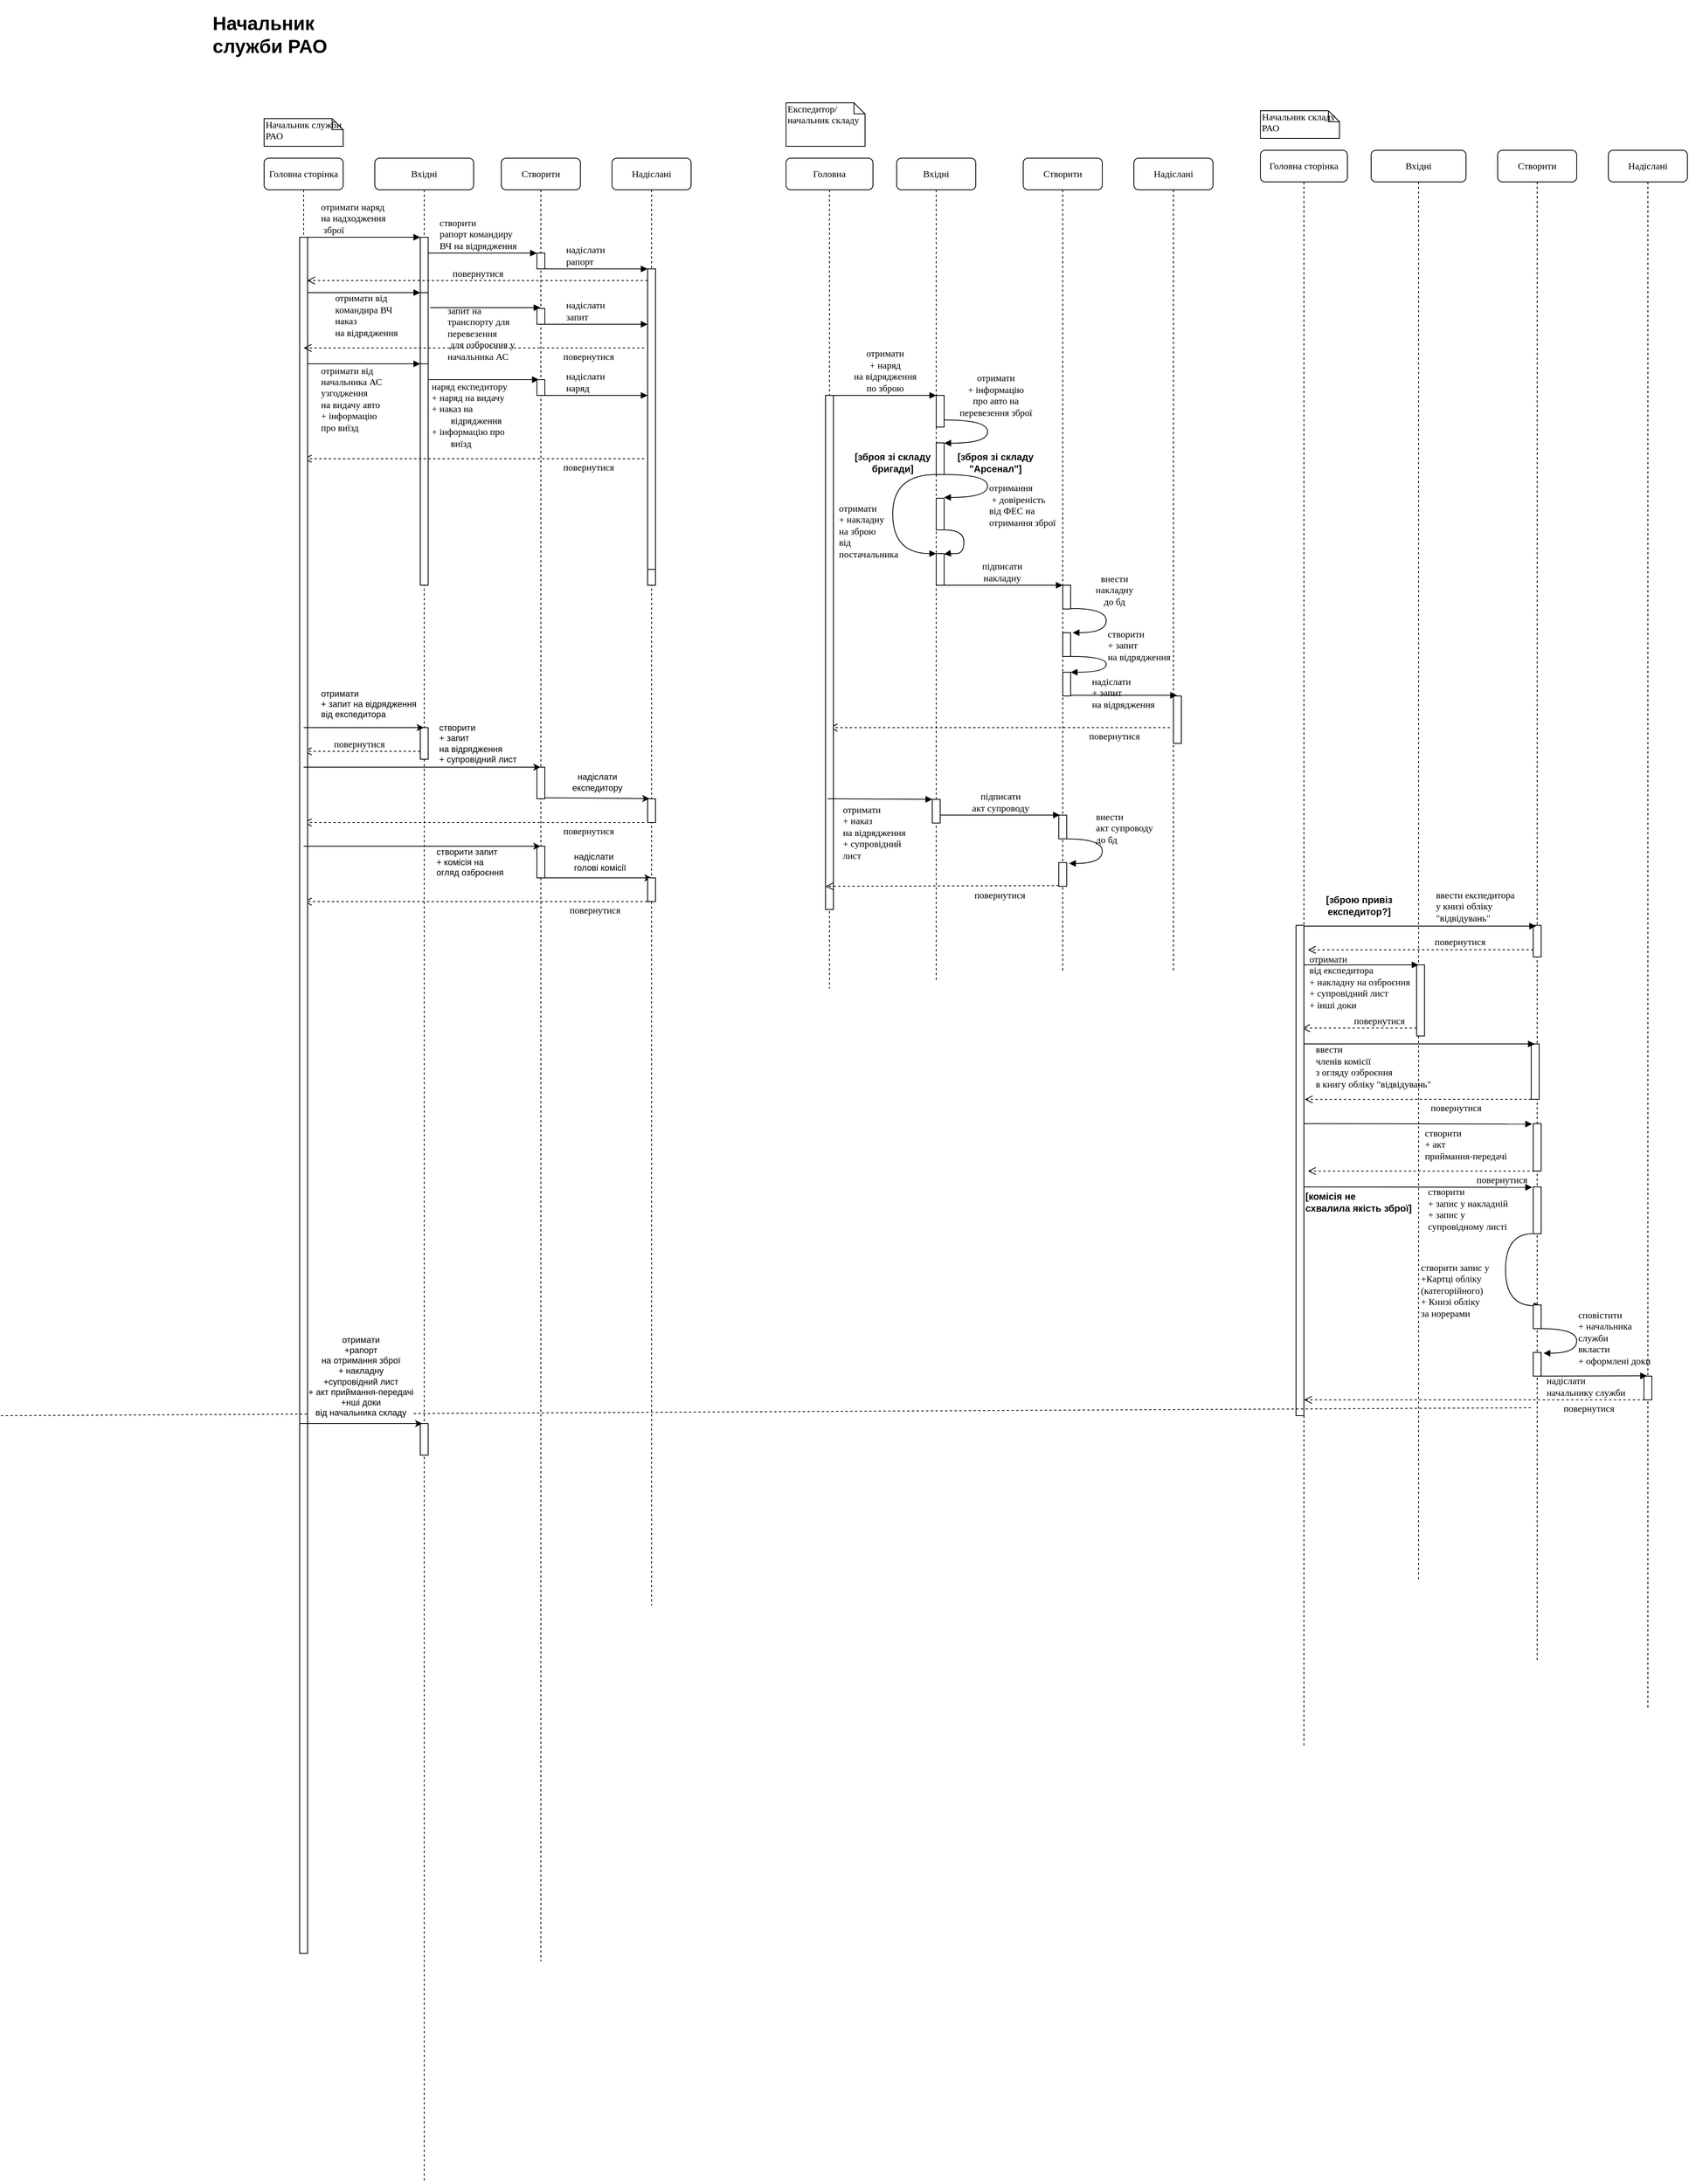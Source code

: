 <mxfile version="22.1.11" type="github">
  <diagram name="Page-1" id="13e1069c-82ec-6db2-03f1-153e76fe0fe0">
    <mxGraphModel dx="2850" dy="1792" grid="1" gridSize="10" guides="1" tooltips="1" connect="1" arrows="1" fold="1" page="1" pageScale="1" pageWidth="1100" pageHeight="850" background="none" math="0" shadow="0">
      <root>
        <mxCell id="0" />
        <mxCell id="1" parent="0" />
        <mxCell id="7baba1c4bc27f4b0-4" value="Надіслані" style="shape=umlLifeline;perimeter=lifelinePerimeter;whiteSpace=wrap;html=1;container=1;collapsible=0;recursiveResize=0;outlineConnect=0;rounded=1;shadow=0;comic=0;labelBackgroundColor=none;strokeWidth=1;fontFamily=Verdana;fontSize=12;align=center;" parent="1" vertex="1">
          <mxGeometry x="540" y="80" width="100" height="1830" as="geometry" />
        </mxCell>
        <mxCell id="gJN-mxGq6mvan0Lc4Zg4-46" value="" style="html=1;points=[];perimeter=orthogonalPerimeter;rounded=0;shadow=0;comic=0;labelBackgroundColor=none;strokeWidth=1;fontFamily=Verdana;fontSize=12;align=center;" parent="7baba1c4bc27f4b0-4" vertex="1">
          <mxGeometry x="45" y="210" width="10" height="330" as="geometry" />
        </mxCell>
        <mxCell id="gJN-mxGq6mvan0Lc4Zg4-53" value="" style="html=1;points=[];perimeter=orthogonalPerimeter;rounded=0;shadow=0;comic=0;labelBackgroundColor=none;strokeWidth=1;fontFamily=Verdana;fontSize=12;align=center;" parent="7baba1c4bc27f4b0-4" vertex="1">
          <mxGeometry x="45" y="300" width="10" height="240" as="geometry" />
        </mxCell>
        <mxCell id="TfGKlCGZZ1w4m9sOf4cQ-7" value="" style="html=1;points=[];perimeter=orthogonalPerimeter;rounded=0;shadow=0;comic=0;labelBackgroundColor=none;strokeWidth=1;fontFamily=Verdana;fontSize=12;align=center;" vertex="1" parent="7baba1c4bc27f4b0-4">
          <mxGeometry x="45" y="810" width="10" height="30" as="geometry" />
        </mxCell>
        <mxCell id="TfGKlCGZZ1w4m9sOf4cQ-14" value="надіслати &lt;br&gt;голові комісії" style="endArrow=classic;html=1;rounded=0;align=left;" edge="1" parent="7baba1c4bc27f4b0-4">
          <mxGeometry x="-0.483" y="20" width="50" height="50" relative="1" as="geometry">
            <mxPoint x="-84.833" y="910" as="sourcePoint" />
            <mxPoint x="50" y="910" as="targetPoint" />
            <mxPoint as="offset" />
          </mxGeometry>
        </mxCell>
        <mxCell id="TfGKlCGZZ1w4m9sOf4cQ-15" value="" style="html=1;points=[];perimeter=orthogonalPerimeter;rounded=0;shadow=0;comic=0;labelBackgroundColor=none;strokeWidth=1;fontFamily=Verdana;fontSize=12;align=center;" vertex="1" parent="7baba1c4bc27f4b0-4">
          <mxGeometry x="45" y="910" width="10" height="30" as="geometry" />
        </mxCell>
        <mxCell id="7baba1c4bc27f4b0-16" value="" style="html=1;points=[];perimeter=orthogonalPerimeter;rounded=0;shadow=0;comic=0;labelBackgroundColor=none;strokeWidth=1;fontFamily=Verdana;fontSize=12;align=center;" parent="1" vertex="1">
          <mxGeometry x="585" y="220" width="10" height="380" as="geometry" />
        </mxCell>
        <mxCell id="7baba1c4bc27f4b0-2" value="Вхідні" style="shape=umlLifeline;perimeter=lifelinePerimeter;whiteSpace=wrap;html=1;container=1;collapsible=0;recursiveResize=0;outlineConnect=0;rounded=1;shadow=0;comic=0;labelBackgroundColor=none;strokeWidth=1;fontFamily=Verdana;fontSize=12;align=center;" parent="1" vertex="1">
          <mxGeometry x="240" y="80" width="125" height="2560" as="geometry" />
        </mxCell>
        <mxCell id="7baba1c4bc27f4b0-10" value="" style="html=1;points=[];perimeter=orthogonalPerimeter;rounded=0;shadow=0;comic=0;labelBackgroundColor=none;strokeWidth=1;fontFamily=Verdana;fontSize=12;align=center;" parent="7baba1c4bc27f4b0-2" vertex="1">
          <mxGeometry x="57.5" y="100" width="10" height="440" as="geometry" />
        </mxCell>
        <mxCell id="gJN-mxGq6mvan0Lc4Zg4-41" value="" style="html=1;points=[];perimeter=orthogonalPerimeter;rounded=0;shadow=0;comic=0;labelBackgroundColor=none;strokeWidth=1;fontFamily=Verdana;fontSize=12;align=center;" parent="7baba1c4bc27f4b0-2" vertex="1">
          <mxGeometry x="57.5" y="170" width="10" height="360" as="geometry" />
        </mxCell>
        <mxCell id="gJN-mxGq6mvan0Lc4Zg4-49" value="" style="html=1;points=[];perimeter=orthogonalPerimeter;rounded=0;shadow=0;comic=0;labelBackgroundColor=none;strokeWidth=1;fontFamily=Verdana;fontSize=12;align=center;" parent="7baba1c4bc27f4b0-2" vertex="1">
          <mxGeometry x="57.5" y="260" width="10" height="280" as="geometry" />
        </mxCell>
        <mxCell id="gJN-mxGq6mvan0Lc4Zg4-52" value="наряд експедитору&amp;nbsp;&lt;br&gt;+ наряд на видачу&lt;br&gt;+ наказ на &lt;br&gt;&lt;span style=&quot;white-space: pre;&quot;&gt;&#x9;&lt;/span&gt;відрядження&lt;br&gt;&lt;div style=&quot;&quot;&gt;&lt;span style=&quot;background-color: initial;&quot;&gt;+ інформацію про&amp;nbsp;&lt;/span&gt;&lt;/div&gt;&lt;div style=&quot;&quot;&gt;&lt;span style=&quot;background-color: initial;&quot;&gt;&lt;span style=&quot;white-space: pre;&quot;&gt;&#x9;&lt;/span&gt;виїзд&lt;/span&gt;&lt;/div&gt;" style="html=1;verticalAlign=bottom;endArrow=block;labelBackgroundColor=none;fontFamily=Verdana;fontSize=12;align=left;" parent="7baba1c4bc27f4b0-2" edge="1">
          <mxGeometry x="-0.964" y="-90" relative="1" as="geometry">
            <mxPoint x="67.5" y="280" as="sourcePoint" />
            <mxPoint x="207.5" y="280" as="targetPoint" />
            <mxPoint as="offset" />
          </mxGeometry>
        </mxCell>
        <mxCell id="TfGKlCGZZ1w4m9sOf4cQ-2" value="" style="html=1;points=[];perimeter=orthogonalPerimeter;rounded=0;shadow=0;comic=0;labelBackgroundColor=none;strokeWidth=1;fontFamily=Verdana;fontSize=12;align=center;" vertex="1" parent="7baba1c4bc27f4b0-2">
          <mxGeometry x="57.5" y="720" width="10" height="40" as="geometry" />
        </mxCell>
        <mxCell id="TfGKlCGZZ1w4m9sOf4cQ-16" value="повернутися" style="html=1;verticalAlign=bottom;endArrow=open;dashed=1;endSize=8;labelBackgroundColor=none;fontFamily=Verdana;fontSize=12;" edge="1" parent="7baba1c4bc27f4b0-2" target="7baba1c4bc27f4b0-8">
          <mxGeometry x="-0.672" y="20" relative="1" as="geometry">
            <mxPoint x="-79.996" y="940" as="targetPoint" />
            <mxPoint x="350.68" y="940" as="sourcePoint" />
            <mxPoint as="offset" />
          </mxGeometry>
        </mxCell>
        <mxCell id="TfGKlCGZZ1w4m9sOf4cQ-25" value="" style="html=1;points=[];perimeter=orthogonalPerimeter;rounded=0;shadow=0;comic=0;labelBackgroundColor=none;strokeWidth=1;fontFamily=Verdana;fontSize=12;align=center;" vertex="1" parent="7baba1c4bc27f4b0-2">
          <mxGeometry x="57.5" y="1600" width="10" height="40" as="geometry" />
        </mxCell>
        <mxCell id="7baba1c4bc27f4b0-3" value="Створити" style="shape=umlLifeline;perimeter=lifelinePerimeter;whiteSpace=wrap;html=1;container=1;collapsible=0;recursiveResize=0;outlineConnect=0;rounded=1;shadow=0;comic=0;labelBackgroundColor=none;strokeWidth=1;fontFamily=Verdana;fontSize=12;align=center;" parent="1" vertex="1">
          <mxGeometry x="400" y="80" width="100" height="2280" as="geometry" />
        </mxCell>
        <mxCell id="7baba1c4bc27f4b0-13" value="" style="html=1;points=[];perimeter=orthogonalPerimeter;rounded=0;shadow=0;comic=0;labelBackgroundColor=none;strokeWidth=1;fontFamily=Verdana;fontSize=12;align=center;" parent="7baba1c4bc27f4b0-3" vertex="1">
          <mxGeometry x="45" y="120" width="10" height="20" as="geometry" />
        </mxCell>
        <mxCell id="gJN-mxGq6mvan0Lc4Zg4-42" value="запит на &lt;br&gt;транспорту для &lt;br&gt;перевезення&lt;br&gt;&amp;nbsp;для озброєння у &lt;br&gt;начальника АС" style="html=1;verticalAlign=bottom;endArrow=block;labelBackgroundColor=none;fontFamily=Verdana;fontSize=12;align=left;" parent="7baba1c4bc27f4b0-3" target="7baba1c4bc27f4b0-3" edge="1">
          <mxGeometry x="-0.713" y="-71" relative="1" as="geometry">
            <mxPoint x="-90" y="189" as="sourcePoint" />
            <mxPoint x="40" y="189" as="targetPoint" />
            <mxPoint as="offset" />
          </mxGeometry>
        </mxCell>
        <mxCell id="gJN-mxGq6mvan0Lc4Zg4-43" value="" style="html=1;points=[];perimeter=orthogonalPerimeter;rounded=0;shadow=0;comic=0;labelBackgroundColor=none;strokeWidth=1;fontFamily=Verdana;fontSize=12;align=center;" parent="7baba1c4bc27f4b0-3" vertex="1">
          <mxGeometry x="45" y="190" width="10" height="20" as="geometry" />
        </mxCell>
        <mxCell id="gJN-mxGq6mvan0Lc4Zg4-51" value="" style="html=1;points=[];perimeter=orthogonalPerimeter;rounded=0;shadow=0;comic=0;labelBackgroundColor=none;strokeWidth=1;fontFamily=Verdana;fontSize=12;align=center;" parent="7baba1c4bc27f4b0-3" vertex="1">
          <mxGeometry x="45" y="280" width="10" height="20" as="geometry" />
        </mxCell>
        <mxCell id="gJN-mxGq6mvan0Lc4Zg4-55" value="повернутися" style="html=1;verticalAlign=bottom;endArrow=open;dashed=1;endSize=8;labelBackgroundColor=none;fontFamily=Verdana;fontSize=12;" parent="7baba1c4bc27f4b0-3" edge="1">
          <mxGeometry x="-0.672" y="20" relative="1" as="geometry">
            <mxPoint x="-249.996" y="380" as="targetPoint" />
            <mxPoint x="180.68" y="380" as="sourcePoint" />
            <mxPoint as="offset" />
          </mxGeometry>
        </mxCell>
        <mxCell id="TfGKlCGZZ1w4m9sOf4cQ-3" value="повернутися" style="html=1;verticalAlign=bottom;endArrow=open;dashed=1;endSize=8;labelBackgroundColor=none;fontFamily=Verdana;fontSize=12;" edge="1" parent="7baba1c4bc27f4b0-3" source="TfGKlCGZZ1w4m9sOf4cQ-2">
          <mxGeometry x="0.051" relative="1" as="geometry">
            <mxPoint x="-249.996" y="750" as="targetPoint" />
            <mxPoint x="-110" y="750" as="sourcePoint" />
            <mxPoint as="offset" />
          </mxGeometry>
        </mxCell>
        <mxCell id="TfGKlCGZZ1w4m9sOf4cQ-5" value="" style="html=1;points=[];perimeter=orthogonalPerimeter;rounded=0;shadow=0;comic=0;labelBackgroundColor=none;strokeWidth=1;fontFamily=Verdana;fontSize=12;align=center;" vertex="1" parent="7baba1c4bc27f4b0-3">
          <mxGeometry x="45" y="770" width="10" height="40" as="geometry" />
        </mxCell>
        <mxCell id="TfGKlCGZZ1w4m9sOf4cQ-8" value="повернутися" style="html=1;verticalAlign=bottom;endArrow=open;dashed=1;endSize=8;labelBackgroundColor=none;fontFamily=Verdana;fontSize=12;" edge="1" parent="7baba1c4bc27f4b0-3">
          <mxGeometry x="-0.672" y="20" relative="1" as="geometry">
            <mxPoint x="-249.996" y="840" as="targetPoint" />
            <mxPoint x="180.68" y="840" as="sourcePoint" />
            <mxPoint as="offset" />
          </mxGeometry>
        </mxCell>
        <mxCell id="TfGKlCGZZ1w4m9sOf4cQ-13" value="" style="html=1;points=[];perimeter=orthogonalPerimeter;rounded=0;shadow=0;comic=0;labelBackgroundColor=none;strokeWidth=1;fontFamily=Verdana;fontSize=12;align=center;" vertex="1" parent="7baba1c4bc27f4b0-3">
          <mxGeometry x="45" y="870" width="10" height="40" as="geometry" />
        </mxCell>
        <mxCell id="7baba1c4bc27f4b0-8" value="Головна сторінка" style="shape=umlLifeline;perimeter=lifelinePerimeter;whiteSpace=wrap;html=1;container=1;collapsible=0;recursiveResize=0;outlineConnect=0;rounded=1;shadow=0;comic=0;labelBackgroundColor=none;strokeWidth=1;fontFamily=Verdana;fontSize=12;align=center;" parent="1" vertex="1">
          <mxGeometry x="100" y="80" width="100" height="2270" as="geometry" />
        </mxCell>
        <mxCell id="7baba1c4bc27f4b0-9" value="" style="html=1;points=[];perimeter=orthogonalPerimeter;rounded=0;shadow=0;comic=0;labelBackgroundColor=none;strokeWidth=1;fontFamily=Verdana;fontSize=12;align=center;" parent="7baba1c4bc27f4b0-8" vertex="1">
          <mxGeometry x="45" y="100" width="10" height="2170" as="geometry" />
        </mxCell>
        <mxCell id="7baba1c4bc27f4b0-23" value="&lt;div style=&quot;text-align: left;&quot;&gt;&lt;span style=&quot;background-color: initial;&quot;&gt;отримати від&lt;/span&gt;&lt;/div&gt;&lt;div style=&quot;text-align: left;&quot;&gt;&lt;span style=&quot;background-color: initial;&quot;&gt;командира ВЧ&lt;/span&gt;&lt;/div&gt;&lt;div style=&quot;text-align: left;&quot;&gt;&lt;span style=&quot;background-color: initial;&quot;&gt;наказ&lt;/span&gt;&lt;/div&gt;на відрядження" style="html=1;verticalAlign=bottom;endArrow=block;labelBackgroundColor=none;fontFamily=Verdana;fontSize=12;" parent="7baba1c4bc27f4b0-8" edge="1">
          <mxGeometry x="0.032" y="-60" relative="1" as="geometry">
            <mxPoint x="55" y="170" as="sourcePoint" />
            <mxPoint x="197.5" y="170" as="targetPoint" />
            <mxPoint as="offset" />
          </mxGeometry>
        </mxCell>
        <mxCell id="gJN-mxGq6mvan0Lc4Zg4-50" value="отримати від &lt;br&gt;начальника АС&lt;br&gt;узгодження&lt;br&gt;на видачу авто&lt;br&gt;+ інформацію &lt;br&gt;про виїзд" style="html=1;verticalAlign=bottom;endArrow=block;labelBackgroundColor=none;fontFamily=Verdana;fontSize=12;align=left;" parent="7baba1c4bc27f4b0-8" edge="1">
          <mxGeometry x="-0.789" y="-90" relative="1" as="geometry">
            <mxPoint x="55" y="260" as="sourcePoint" />
            <mxPoint x="197.5" y="260" as="targetPoint" />
            <mxPoint as="offset" />
          </mxGeometry>
        </mxCell>
        <mxCell id="TfGKlCGZZ1w4m9sOf4cQ-1" value="отримати&amp;nbsp;&lt;br&gt;+ запит на відрядження&lt;br&gt;від&amp;nbsp;експедитора" style="endArrow=classic;html=1;rounded=0;align=left;" edge="1" parent="7baba1c4bc27f4b0-8" target="7baba1c4bc27f4b0-2">
          <mxGeometry x="-0.737" y="30" width="50" height="50" relative="1" as="geometry">
            <mxPoint x="50" y="720" as="sourcePoint" />
            <mxPoint x="100" y="670" as="targetPoint" />
            <mxPoint as="offset" />
          </mxGeometry>
        </mxCell>
        <mxCell id="TfGKlCGZZ1w4m9sOf4cQ-4" value="&lt;div style=&quot;text-align: left;&quot;&gt;створити&amp;nbsp;&lt;/div&gt;&lt;div style=&quot;text-align: left;&quot;&gt;+ запит&amp;nbsp;&lt;/div&gt;&lt;div style=&quot;text-align: left;&quot;&gt;на відрядження&lt;/div&gt;&lt;div style=&quot;text-align: left;&quot;&gt;+ супровідний лист&lt;/div&gt;" style="endArrow=classic;html=1;rounded=0;" edge="1" parent="7baba1c4bc27f4b0-8" target="7baba1c4bc27f4b0-3">
          <mxGeometry x="0.469" y="30" width="50" height="50" relative="1" as="geometry">
            <mxPoint x="50" y="770" as="sourcePoint" />
            <mxPoint x="100" y="720" as="targetPoint" />
            <mxPoint as="offset" />
          </mxGeometry>
        </mxCell>
        <mxCell id="TfGKlCGZZ1w4m9sOf4cQ-12" value="&lt;div style=&quot;text-align: left;&quot;&gt;створити запит&lt;/div&gt;&lt;div style=&quot;text-align: left;&quot;&gt;+ комісія на&amp;nbsp;&lt;/div&gt;&lt;div style=&quot;text-align: left;&quot;&gt;огляд озброєння&lt;/div&gt;" style="endArrow=classic;html=1;rounded=0;" edge="1" parent="7baba1c4bc27f4b0-8" target="7baba1c4bc27f4b0-3">
          <mxGeometry x="0.402" y="-20" width="50" height="50" relative="1" as="geometry">
            <mxPoint x="50" y="870" as="sourcePoint" />
            <mxPoint x="100" y="820" as="targetPoint" />
            <mxPoint as="offset" />
          </mxGeometry>
        </mxCell>
        <mxCell id="7baba1c4bc27f4b0-17" value="надіслати &lt;br&gt;рапорт" style="html=1;verticalAlign=bottom;endArrow=block;labelBackgroundColor=none;fontFamily=Verdana;fontSize=12;edgeStyle=elbowEdgeStyle;elbow=vertical;align=left;" parent="1" source="7baba1c4bc27f4b0-13" target="7baba1c4bc27f4b0-16" edge="1">
          <mxGeometry x="-0.615" relative="1" as="geometry">
            <mxPoint x="510" y="220" as="sourcePoint" />
            <Array as="points">
              <mxPoint x="460" y="220" />
            </Array>
            <mxPoint as="offset" />
          </mxGeometry>
        </mxCell>
        <mxCell id="7baba1c4bc27f4b0-11" value="отримати наряд &lt;br&gt;на надходження&lt;br&gt;&amp;nbsp;зброї" style="html=1;verticalAlign=bottom;endArrow=block;entryX=0;entryY=0;labelBackgroundColor=none;fontFamily=Verdana;fontSize=12;edgeStyle=elbowEdgeStyle;elbow=vertical;align=left;" parent="1" source="7baba1c4bc27f4b0-9" target="7baba1c4bc27f4b0-10" edge="1">
          <mxGeometry x="-0.79" relative="1" as="geometry">
            <mxPoint x="220" y="190" as="sourcePoint" />
            <mxPoint as="offset" />
          </mxGeometry>
        </mxCell>
        <mxCell id="7baba1c4bc27f4b0-14" value="створити &lt;br&gt;рапорт командиру &lt;br&gt;ВЧ на відрядження" style="html=1;verticalAlign=bottom;endArrow=block;entryX=0;entryY=0;labelBackgroundColor=none;fontFamily=Verdana;fontSize=12;edgeStyle=elbowEdgeStyle;elbow=vertical;align=left;" parent="1" source="7baba1c4bc27f4b0-10" target="7baba1c4bc27f4b0-13" edge="1">
          <mxGeometry x="-0.818" relative="1" as="geometry">
            <mxPoint x="370" y="200" as="sourcePoint" />
            <mxPoint as="offset" />
          </mxGeometry>
        </mxCell>
        <mxCell id="7baba1c4bc27f4b0-40" value="Начальник служби РАО" style="shape=note;whiteSpace=wrap;html=1;size=14;verticalAlign=top;align=left;spacingTop=-6;rounded=0;shadow=0;comic=0;labelBackgroundColor=none;strokeWidth=1;fontFamily=Verdana;fontSize=12" parent="1" vertex="1">
          <mxGeometry x="100" y="30" width="100" height="35" as="geometry" />
        </mxCell>
        <mxCell id="gJN-mxGq6mvan0Lc4Zg4-1" value="Вхідні" style="shape=umlLifeline;perimeter=lifelinePerimeter;whiteSpace=wrap;html=1;container=1;collapsible=0;recursiveResize=0;outlineConnect=0;rounded=1;shadow=0;comic=0;labelBackgroundColor=none;strokeWidth=1;fontFamily=Verdana;fontSize=12;align=center;" parent="1" vertex="1">
          <mxGeometry x="900" y="80" width="100" height="1040" as="geometry" />
        </mxCell>
        <mxCell id="gJN-mxGq6mvan0Lc4Zg4-3" value="Створити" style="shape=umlLifeline;perimeter=lifelinePerimeter;whiteSpace=wrap;html=1;container=1;collapsible=0;recursiveResize=0;outlineConnect=0;rounded=1;shadow=0;comic=0;labelBackgroundColor=none;strokeWidth=1;fontFamily=Verdana;fontSize=12;align=center;" parent="1" vertex="1">
          <mxGeometry x="1060" y="80" width="100" height="1030" as="geometry" />
        </mxCell>
        <mxCell id="gJN-mxGq6mvan0Lc4Zg4-5" value="Надіслані" style="shape=umlLifeline;perimeter=lifelinePerimeter;whiteSpace=wrap;html=1;container=1;collapsible=0;recursiveResize=0;outlineConnect=0;rounded=1;shadow=0;comic=0;labelBackgroundColor=none;strokeWidth=1;fontFamily=Verdana;fontSize=12;align=center;" parent="1" vertex="1">
          <mxGeometry x="1200" y="80" width="100" height="1030" as="geometry" />
        </mxCell>
        <mxCell id="gJN-mxGq6mvan0Lc4Zg4-9" value="Головна" style="shape=umlLifeline;perimeter=lifelinePerimeter;whiteSpace=wrap;html=1;container=1;collapsible=0;recursiveResize=0;outlineConnect=0;rounded=1;shadow=0;comic=0;labelBackgroundColor=none;strokeWidth=1;fontFamily=Verdana;fontSize=12;align=center;" parent="1" vertex="1">
          <mxGeometry x="760" y="80" width="110" height="1050" as="geometry" />
        </mxCell>
        <mxCell id="gJN-mxGq6mvan0Lc4Zg4-2" value="" style="html=1;points=[];perimeter=orthogonalPerimeter;rounded=0;shadow=0;comic=0;labelBackgroundColor=none;strokeWidth=1;fontFamily=Verdana;fontSize=12;align=center;" parent="gJN-mxGq6mvan0Lc4Zg4-9" vertex="1">
          <mxGeometry x="190" y="300" width="10" height="40" as="geometry" />
        </mxCell>
        <mxCell id="oQ4QWbfAj2tUCulmd6yD-1" value="отримати &lt;br&gt;+ інформацію &lt;br&gt;про авто на &lt;br&gt;перевезення зброї" style="html=1;verticalAlign=bottom;endArrow=block;labelBackgroundColor=none;fontFamily=Verdana;fontSize=12;elbow=vertical;edgeStyle=orthogonalEdgeStyle;curved=1;entryX=1.02;entryY=0.009;entryPerimeter=0;exitX=1.038;exitY=0.345;exitPerimeter=0;entryDx=0;entryDy=0;" parent="gJN-mxGq6mvan0Lc4Zg4-9" target="oQ4QWbfAj2tUCulmd6yD-2" edge="1">
          <mxGeometry x="-0.211" y="10" relative="1" as="geometry">
            <mxPoint x="200" y="331" as="sourcePoint" />
            <mxPoint x="205" y="369" as="targetPoint" />
            <Array as="points">
              <mxPoint x="255" y="331" />
              <mxPoint x="255" y="361" />
            </Array>
            <mxPoint as="offset" />
          </mxGeometry>
        </mxCell>
        <mxCell id="oQ4QWbfAj2tUCulmd6yD-2" value="" style="html=1;points=[];perimeter=orthogonalPerimeter;rounded=0;shadow=0;comic=0;labelBackgroundColor=none;strokeWidth=1;fontFamily=Verdana;fontSize=12;align=center;" parent="gJN-mxGq6mvan0Lc4Zg4-9" vertex="1">
          <mxGeometry x="190" y="360" width="10" height="40" as="geometry" />
        </mxCell>
        <mxCell id="oQ4QWbfAj2tUCulmd6yD-4" value="" style="html=1;points=[];perimeter=orthogonalPerimeter;rounded=0;shadow=0;comic=0;labelBackgroundColor=none;strokeWidth=1;fontFamily=Verdana;fontSize=12;align=center;" parent="gJN-mxGq6mvan0Lc4Zg4-9" vertex="1">
          <mxGeometry x="190" y="430" width="10" height="40" as="geometry" />
        </mxCell>
        <mxCell id="oQ4QWbfAj2tUCulmd6yD-5" value="отримання&amp;nbsp;&lt;br&gt;&amp;nbsp;+ довіреність &lt;br&gt;від ФЕС на &lt;br&gt;отримання зброї" style="html=1;verticalAlign=bottom;endArrow=block;labelBackgroundColor=none;fontFamily=Verdana;fontSize=12;elbow=vertical;edgeStyle=orthogonalEdgeStyle;curved=1;entryX=1.02;entryY=0.009;entryPerimeter=0;exitX=1.038;exitY=0.345;exitPerimeter=0;entryDx=0;entryDy=0;align=left;" parent="gJN-mxGq6mvan0Lc4Zg4-9" edge="1">
          <mxGeometry x="0.209" y="41" relative="1" as="geometry">
            <mxPoint x="200" y="400" as="sourcePoint" />
            <mxPoint x="200" y="429" as="targetPoint" />
            <Array as="points">
              <mxPoint x="255" y="400" />
              <mxPoint x="255" y="429" />
            </Array>
            <mxPoint as="offset" />
          </mxGeometry>
        </mxCell>
        <mxCell id="oQ4QWbfAj2tUCulmd6yD-7" value="" style="html=1;points=[];perimeter=orthogonalPerimeter;rounded=0;shadow=0;comic=0;labelBackgroundColor=none;strokeWidth=1;fontFamily=Verdana;fontSize=12;align=center;" parent="gJN-mxGq6mvan0Lc4Zg4-9" vertex="1">
          <mxGeometry x="190" y="500" width="10" height="40" as="geometry" />
        </mxCell>
        <mxCell id="oQ4QWbfAj2tUCulmd6yD-14" value="" style="html=1;points=[];perimeter=orthogonalPerimeter;rounded=0;shadow=0;comic=0;labelBackgroundColor=none;strokeWidth=1;fontFamily=Verdana;fontSize=12;align=center;" parent="gJN-mxGq6mvan0Lc4Zg4-9" vertex="1">
          <mxGeometry x="350" y="600" width="10" height="30" as="geometry" />
        </mxCell>
        <mxCell id="oQ4QWbfAj2tUCulmd6yD-18" value="" style="html=1;points=[];perimeter=orthogonalPerimeter;rounded=0;shadow=0;comic=0;labelBackgroundColor=none;strokeWidth=1;fontFamily=Verdana;fontSize=12;align=center;" parent="gJN-mxGq6mvan0Lc4Zg4-9" vertex="1">
          <mxGeometry x="350" y="650" width="10" height="30" as="geometry" />
        </mxCell>
        <mxCell id="oQ4QWbfAj2tUCulmd6yD-20" value="створити &lt;br&gt;+ запит &lt;br&gt;на відрядження" style="html=1;verticalAlign=bottom;endArrow=block;labelBackgroundColor=none;fontFamily=Verdana;fontSize=12;elbow=vertical;edgeStyle=orthogonalEdgeStyle;curved=1;exitX=1.038;exitY=0.345;exitPerimeter=0;align=left;" parent="gJN-mxGq6mvan0Lc4Zg4-9" target="oQ4QWbfAj2tUCulmd6yD-18" edge="1">
          <mxGeometry relative="1" as="geometry">
            <mxPoint x="360.003" y="630" as="sourcePoint" />
            <mxPoint x="365.003" y="668.333" as="targetPoint" />
            <Array as="points">
              <mxPoint x="405" y="630" />
              <mxPoint x="405" y="650" />
            </Array>
            <mxPoint as="offset" />
          </mxGeometry>
        </mxCell>
        <mxCell id="oQ4QWbfAj2tUCulmd6yD-26" value="повернутися" style="html=1;verticalAlign=bottom;endArrow=open;dashed=1;endSize=8;labelBackgroundColor=none;fontFamily=Verdana;fontSize=12;" parent="gJN-mxGq6mvan0Lc4Zg4-9" edge="1">
          <mxGeometry x="-0.672" y="20" relative="1" as="geometry">
            <mxPoint x="55.004" y="720" as="targetPoint" />
            <mxPoint x="485.68" y="720" as="sourcePoint" />
            <mxPoint as="offset" />
          </mxGeometry>
        </mxCell>
        <mxCell id="oQ4QWbfAj2tUCulmd6yD-21" value="" style="html=1;points=[];perimeter=orthogonalPerimeter;rounded=0;shadow=0;comic=0;labelBackgroundColor=none;strokeWidth=1;fontFamily=Verdana;fontSize=12;align=center;" parent="gJN-mxGq6mvan0Lc4Zg4-9" vertex="1">
          <mxGeometry x="490" y="680" width="10" height="60" as="geometry" />
        </mxCell>
        <mxCell id="oQ4QWbfAj2tUCulmd6yD-22" value="надіслати &lt;br&gt;&lt;div style=&quot;&quot;&gt;&lt;span style=&quot;background-color: initial;&quot;&gt;+ запит&lt;/span&gt;&lt;/div&gt;на відрядження" style="html=1;verticalAlign=bottom;endArrow=block;labelBackgroundColor=none;fontFamily=Verdana;fontSize=12;align=left;" parent="gJN-mxGq6mvan0Lc4Zg4-9" edge="1">
          <mxGeometry x="-0.628" y="-21" relative="1" as="geometry">
            <mxPoint x="360" y="679.17" as="sourcePoint" />
            <mxPoint x="494.5" y="679.17" as="targetPoint" />
            <mxPoint as="offset" />
          </mxGeometry>
        </mxCell>
        <mxCell id="gJN-mxGq6mvan0Lc4Zg4-10" value="" style="html=1;points=[];perimeter=orthogonalPerimeter;rounded=0;shadow=0;comic=0;labelBackgroundColor=none;strokeWidth=1;fontFamily=Verdana;fontSize=12;align=center;" parent="gJN-mxGq6mvan0Lc4Zg4-9" vertex="1">
          <mxGeometry x="50" y="300" width="10" height="650" as="geometry" />
        </mxCell>
        <mxCell id="gJN-mxGq6mvan0Lc4Zg4-24" value="отримати &lt;br&gt;+ наряд &lt;br&gt;на відрядження &lt;br&gt;по зброю" style="html=1;verticalAlign=bottom;endArrow=block;entryX=0;entryY=0;labelBackgroundColor=none;fontFamily=Verdana;fontSize=12;edgeStyle=elbowEdgeStyle;elbow=vertical;" parent="gJN-mxGq6mvan0Lc4Zg4-9" source="gJN-mxGq6mvan0Lc4Zg4-10" target="gJN-mxGq6mvan0Lc4Zg4-2" edge="1">
          <mxGeometry relative="1" as="geometry">
            <mxPoint x="125" y="310" as="sourcePoint" />
          </mxGeometry>
        </mxCell>
        <mxCell id="oQ4QWbfAj2tUCulmd6yD-6" value="&lt;b&gt;[зброя зі складу бригади]&lt;/b&gt;" style="text;html=1;strokeColor=none;fillColor=none;align=center;verticalAlign=middle;whiteSpace=wrap;rounded=0;" parent="gJN-mxGq6mvan0Lc4Zg4-9" vertex="1">
          <mxGeometry x="70" y="370" width="130" height="30" as="geometry" />
        </mxCell>
        <mxCell id="oQ4QWbfAj2tUCulmd6yD-12" value="підписати &lt;br&gt;накладну" style="html=1;verticalAlign=bottom;endArrow=block;entryX=0;entryY=0;labelBackgroundColor=none;fontFamily=Verdana;fontSize=12;" parent="gJN-mxGq6mvan0Lc4Zg4-9" target="gJN-mxGq6mvan0Lc4Zg4-4" edge="1">
          <mxGeometry relative="1" as="geometry">
            <mxPoint x="195" y="540" as="sourcePoint" />
            <mxPoint x="490" y="560" as="targetPoint" />
          </mxGeometry>
        </mxCell>
        <mxCell id="gJN-mxGq6mvan0Lc4Zg4-4" value="" style="html=1;points=[];perimeter=orthogonalPerimeter;rounded=0;shadow=0;comic=0;labelBackgroundColor=none;strokeWidth=1;fontFamily=Verdana;fontSize=12;align=center;" parent="gJN-mxGq6mvan0Lc4Zg4-9" vertex="1">
          <mxGeometry x="350" y="540" width="10" height="30" as="geometry" />
        </mxCell>
        <mxCell id="oQ4QWbfAj2tUCulmd6yD-15" value="внести &lt;br&gt;накладну &lt;br&gt;до бд" style="html=1;verticalAlign=bottom;endArrow=block;labelBackgroundColor=none;fontFamily=Verdana;fontSize=12;elbow=vertical;edgeStyle=orthogonalEdgeStyle;curved=1;exitX=1.02;exitY=0.98;exitPerimeter=0;exitDx=0;exitDy=0;entryX=1.253;entryY=-0.012;entryDx=0;entryDy=0;entryPerimeter=0;" parent="gJN-mxGq6mvan0Lc4Zg4-9" source="gJN-mxGq6mvan0Lc4Zg4-4" target="oQ4QWbfAj2tUCulmd6yD-14" edge="1">
          <mxGeometry x="-0.243" y="10" relative="1" as="geometry">
            <mxPoint x="361" y="575.5" as="sourcePoint" />
            <mxPoint x="350" y="614.5" as="targetPoint" />
            <Array as="points">
              <mxPoint x="405" y="569" />
              <mxPoint x="405" y="600" />
              <mxPoint x="362" y="600" />
            </Array>
            <mxPoint as="offset" />
          </mxGeometry>
        </mxCell>
        <mxCell id="oQ4QWbfAj2tUCulmd6yD-11" value="" style="html=1;verticalAlign=bottom;endArrow=block;labelBackgroundColor=none;fontFamily=Verdana;fontSize=12;elbow=vertical;edgeStyle=orthogonalEdgeStyle;curved=1;exitX=1.038;exitY=0.345;exitPerimeter=0;entryX=0;entryY=0;entryDx=0;entryDy=0;entryPerimeter=0;" parent="gJN-mxGq6mvan0Lc4Zg4-9" target="oQ4QWbfAj2tUCulmd6yD-7" edge="1">
          <mxGeometry relative="1" as="geometry">
            <mxPoint x="190" y="400" as="sourcePoint" />
            <mxPoint x="185" y="500" as="targetPoint" />
            <Array as="points">
              <mxPoint x="135" y="400" />
              <mxPoint x="135" y="500" />
            </Array>
          </mxGeometry>
        </mxCell>
        <mxCell id="oQ4QWbfAj2tUCulmd6yD-9" value="отримати &lt;br&gt;+ накладну &lt;br&gt;на зброю &lt;br&gt;від &lt;br&gt;постачальника" style="html=1;verticalAlign=bottom;endArrow=block;labelBackgroundColor=none;fontFamily=Verdana;fontSize=12;elbow=vertical;edgeStyle=orthogonalEdgeStyle;curved=1;exitX=1.038;exitY=0.345;exitPerimeter=0;entryX=0.997;entryY=0.018;entryDx=0;entryDy=0;entryPerimeter=0;align=left;" parent="gJN-mxGq6mvan0Lc4Zg4-9" target="oQ4QWbfAj2tUCulmd6yD-7" edge="1">
          <mxGeometry x="1" y="-135" relative="1" as="geometry">
            <mxPoint x="200" y="470" as="sourcePoint" />
            <mxPoint x="205" y="500" as="targetPoint" />
            <Array as="points">
              <mxPoint x="225" y="470" />
              <mxPoint x="225" y="500" />
              <mxPoint x="205" y="500" />
            </Array>
            <mxPoint x="-116" y="143" as="offset" />
          </mxGeometry>
        </mxCell>
        <mxCell id="oQ4QWbfAj2tUCulmd6yD-3" value="&lt;b&gt;[зброя зі складу &quot;Арсенал&quot;]&lt;/b&gt;" style="text;html=1;strokeColor=none;fillColor=none;align=center;verticalAlign=middle;whiteSpace=wrap;rounded=0;" parent="gJN-mxGq6mvan0Lc4Zg4-9" vertex="1">
          <mxGeometry x="200" y="370" width="130" height="30" as="geometry" />
        </mxCell>
        <mxCell id="gJN-mxGq6mvan0Lc4Zg4-31" value="Експедитор/начальник складу" style="shape=note;whiteSpace=wrap;html=1;size=14;verticalAlign=top;align=left;spacingTop=-6;rounded=0;shadow=0;comic=0;labelBackgroundColor=none;strokeWidth=1;fontFamily=Verdana;fontSize=12" parent="1" vertex="1">
          <mxGeometry x="760" y="10" width="100" height="55" as="geometry" />
        </mxCell>
        <mxCell id="gJN-mxGq6mvan0Lc4Zg4-38" value="&lt;h1&gt;Начальник служби РАО&lt;/h1&gt;" style="text;html=1;strokeColor=none;fillColor=none;spacing=5;spacingTop=-20;whiteSpace=wrap;overflow=hidden;rounded=0;" parent="1" vertex="1">
          <mxGeometry x="30" y="-110" width="190" height="120" as="geometry" />
        </mxCell>
        <mxCell id="7baba1c4bc27f4b0-27" value="повернутися" style="html=1;verticalAlign=bottom;endArrow=open;dashed=1;endSize=8;labelBackgroundColor=none;fontFamily=Verdana;fontSize=12;" parent="1" edge="1">
          <mxGeometry relative="1" as="geometry">
            <mxPoint x="154.324" y="234.7" as="targetPoint" />
            <mxPoint x="585" y="234.7" as="sourcePoint" />
          </mxGeometry>
        </mxCell>
        <mxCell id="gJN-mxGq6mvan0Lc4Zg4-48" value="повернутися" style="html=1;verticalAlign=bottom;endArrow=open;dashed=1;endSize=8;labelBackgroundColor=none;fontFamily=Verdana;fontSize=12;" parent="1" edge="1">
          <mxGeometry x="-0.672" y="20" relative="1" as="geometry">
            <mxPoint x="150.004" y="320" as="targetPoint" />
            <mxPoint x="580.68" y="320" as="sourcePoint" />
            <mxPoint as="offset" />
          </mxGeometry>
        </mxCell>
        <mxCell id="gJN-mxGq6mvan0Lc4Zg4-54" value="надіслати &lt;br&gt;наряд" style="html=1;verticalAlign=bottom;endArrow=block;labelBackgroundColor=none;fontFamily=Verdana;fontSize=12;edgeStyle=elbowEdgeStyle;elbow=vertical;align=left;" parent="1" edge="1">
          <mxGeometry x="-0.615" relative="1" as="geometry">
            <mxPoint x="455" y="380" as="sourcePoint" />
            <Array as="points">
              <mxPoint x="460" y="380" />
            </Array>
            <mxPoint x="585" y="380" as="targetPoint" />
            <mxPoint as="offset" />
          </mxGeometry>
        </mxCell>
        <mxCell id="gJN-mxGq6mvan0Lc4Zg4-45" value="надіслати &lt;br&gt;запит" style="html=1;verticalAlign=bottom;endArrow=block;labelBackgroundColor=none;fontFamily=Verdana;fontSize=12;edgeStyle=elbowEdgeStyle;elbow=vertical;align=left;" parent="1" edge="1">
          <mxGeometry x="-0.615" relative="1" as="geometry">
            <mxPoint x="455" y="290" as="sourcePoint" />
            <Array as="points">
              <mxPoint x="460" y="290" />
            </Array>
            <mxPoint x="585" y="290" as="targetPoint" />
            <mxPoint as="offset" />
          </mxGeometry>
        </mxCell>
        <mxCell id="oQ4QWbfAj2tUCulmd6yD-34" value="Надіслані" style="shape=umlLifeline;perimeter=lifelinePerimeter;whiteSpace=wrap;html=1;container=1;collapsible=0;recursiveResize=0;outlineConnect=0;rounded=1;shadow=0;comic=0;labelBackgroundColor=none;strokeWidth=1;fontFamily=Verdana;fontSize=12;align=center;" parent="1" vertex="1">
          <mxGeometry x="1800" y="70" width="100" height="1970" as="geometry" />
        </mxCell>
        <mxCell id="oQ4QWbfAj2tUCulmd6yD-38" value="Вхідні" style="shape=umlLifeline;perimeter=lifelinePerimeter;whiteSpace=wrap;html=1;container=1;collapsible=0;recursiveResize=0;outlineConnect=0;rounded=1;shadow=0;comic=0;labelBackgroundColor=none;strokeWidth=1;fontFamily=Verdana;fontSize=12;align=center;" parent="1" vertex="1">
          <mxGeometry x="1500" y="70" width="120" height="1810" as="geometry" />
        </mxCell>
        <mxCell id="oQ4QWbfAj2tUCulmd6yD-43" value="Створити" style="shape=umlLifeline;perimeter=lifelinePerimeter;whiteSpace=wrap;html=1;container=1;collapsible=0;recursiveResize=0;outlineConnect=0;rounded=1;shadow=0;comic=0;labelBackgroundColor=none;strokeWidth=1;fontFamily=Verdana;fontSize=12;align=center;" parent="1" vertex="1">
          <mxGeometry x="1660" y="70" width="100" height="1910" as="geometry" />
        </mxCell>
        <mxCell id="TfGKlCGZZ1w4m9sOf4cQ-23" value="створити запис у&lt;br&gt;+Картці обліку &lt;br&gt;(категорійного)&amp;nbsp;&lt;br&gt;+ Книзі обліку&lt;br&gt;за норерами" style="html=1;verticalAlign=bottom;endArrow=block;labelBackgroundColor=none;fontFamily=Verdana;fontSize=12;elbow=vertical;edgeStyle=orthogonalEdgeStyle;curved=1;entryX=1.253;entryY=-0.012;entryDx=0;entryDy=0;entryPerimeter=0;align=left;" edge="1" parent="oQ4QWbfAj2tUCulmd6yD-43">
          <mxGeometry x="0.489" y="-112" relative="1" as="geometry">
            <mxPoint x="44" y="1370" as="sourcePoint" />
            <mxPoint x="54.25" y="1461.01" as="targetPoint" />
            <Array as="points">
              <mxPoint x="44" y="1370" />
              <mxPoint x="10" y="1370" />
              <mxPoint x="10" y="1461" />
            </Array>
            <mxPoint x="-110" y="-93" as="offset" />
          </mxGeometry>
        </mxCell>
        <mxCell id="TfGKlCGZZ1w4m9sOf4cQ-24" value="" style="html=1;points=[];perimeter=orthogonalPerimeter;rounded=0;shadow=0;comic=0;labelBackgroundColor=none;strokeWidth=1;fontFamily=Verdana;fontSize=12;align=center;" vertex="1" parent="oQ4QWbfAj2tUCulmd6yD-43">
          <mxGeometry x="45" y="1460" width="10" height="30" as="geometry" />
        </mxCell>
        <mxCell id="TfGKlCGZZ1w4m9sOf4cQ-22" value="" style="html=1;points=[];perimeter=orthogonalPerimeter;rounded=0;shadow=0;comic=0;labelBackgroundColor=none;strokeWidth=1;fontFamily=Verdana;fontSize=12;align=center;" vertex="1" parent="oQ4QWbfAj2tUCulmd6yD-43">
          <mxGeometry x="185" y="1550.01" width="10" height="30" as="geometry" />
        </mxCell>
        <mxCell id="TfGKlCGZZ1w4m9sOf4cQ-20" value="сповістити &lt;br&gt;+ начальника &lt;br&gt;служби&lt;br&gt;вкласти&amp;nbsp;&lt;br&gt;+ оформлені доки" style="html=1;verticalAlign=bottom;endArrow=block;labelBackgroundColor=none;fontFamily=Verdana;fontSize=12;elbow=vertical;edgeStyle=orthogonalEdgeStyle;curved=1;exitX=1.02;exitY=0.98;exitPerimeter=0;exitDx=0;exitDy=0;entryX=1.253;entryY=-0.012;entryDx=0;entryDy=0;entryPerimeter=0;align=left;" edge="1" parent="oQ4QWbfAj2tUCulmd6yD-43">
          <mxGeometry x="0.288" y="19" relative="1" as="geometry">
            <mxPoint x="55.02" y="1490.01" as="sourcePoint" />
            <mxPoint x="58.02" y="1521.01" as="targetPoint" />
            <Array as="points">
              <mxPoint x="100.02" y="1489.98" />
              <mxPoint x="100.02" y="1520.98" />
            </Array>
            <mxPoint as="offset" />
          </mxGeometry>
        </mxCell>
        <mxCell id="TfGKlCGZZ1w4m9sOf4cQ-21" value="" style="html=1;points=[];perimeter=orthogonalPerimeter;rounded=0;shadow=0;comic=0;labelBackgroundColor=none;strokeWidth=1;fontFamily=Verdana;fontSize=12;align=center;" vertex="1" parent="oQ4QWbfAj2tUCulmd6yD-43">
          <mxGeometry x="45" y="1520.01" width="10" height="30" as="geometry" />
        </mxCell>
        <mxCell id="TGNnZ73jlEBB0ifAKRtA-7" value="надіслати &lt;br&gt;начальнику служби" style="html=1;verticalAlign=bottom;endArrow=block;labelBackgroundColor=none;fontFamily=Verdana;fontSize=12;align=left;entryX=0.392;entryY=-0.013;entryDx=0;entryDy=0;entryPerimeter=0;" parent="oQ4QWbfAj2tUCulmd6yD-43" edge="1" target="TfGKlCGZZ1w4m9sOf4cQ-22">
          <mxGeometry x="-0.874" y="-30" relative="1" as="geometry">
            <mxPoint x="51.25" y="1550.01" as="sourcePoint" />
            <mxPoint x="180" y="1550.01" as="targetPoint" />
            <mxPoint as="offset" />
          </mxGeometry>
        </mxCell>
        <mxCell id="TGNnZ73jlEBB0ifAKRtA-14" value="повернутися" style="html=1;verticalAlign=bottom;endArrow=open;dashed=1;endSize=8;labelBackgroundColor=none;fontFamily=Verdana;fontSize=12;exitX=0.019;exitY=0.994;exitDx=0;exitDy=0;exitPerimeter=0;" parent="oQ4QWbfAj2tUCulmd6yD-43" edge="1">
          <mxGeometry x="-0.672" y="20" relative="1" as="geometry">
            <mxPoint x="-245" y="1580.01" as="targetPoint" />
            <mxPoint x="185.94" y="1580.01" as="sourcePoint" />
            <mxPoint as="offset" />
          </mxGeometry>
        </mxCell>
        <mxCell id="oQ4QWbfAj2tUCulmd6yD-48" value="Головна сторінка" style="shape=umlLifeline;perimeter=lifelinePerimeter;whiteSpace=wrap;html=1;container=1;collapsible=0;recursiveResize=0;outlineConnect=0;rounded=1;shadow=0;comic=0;labelBackgroundColor=none;strokeWidth=1;fontFamily=Verdana;fontSize=12;align=center;" parent="1" vertex="1">
          <mxGeometry x="1360" y="70" width="110" height="2020" as="geometry" />
        </mxCell>
        <mxCell id="oQ4QWbfAj2tUCulmd6yD-55" value="Начальник складу РАО" style="shape=note;whiteSpace=wrap;html=1;size=14;verticalAlign=top;align=left;spacingTop=-6;rounded=0;shadow=0;comic=0;labelBackgroundColor=none;strokeWidth=1;fontFamily=Verdana;fontSize=12" parent="1" vertex="1">
          <mxGeometry x="1360" y="20" width="100" height="35" as="geometry" />
        </mxCell>
        <mxCell id="TfGKlCGZZ1w4m9sOf4cQ-6" value="надіслати &lt;br&gt;експедитору" style="endArrow=classic;html=1;rounded=0;exitX=0.979;exitY=0.968;exitDx=0;exitDy=0;exitPerimeter=0;entryX=0.232;entryY=-0.008;entryDx=0;entryDy=0;entryPerimeter=0;" edge="1" parent="1" source="TfGKlCGZZ1w4m9sOf4cQ-5" target="TfGKlCGZZ1w4m9sOf4cQ-7">
          <mxGeometry x="-0.006" y="20" width="50" height="50" relative="1" as="geometry">
            <mxPoint x="510" y="860" as="sourcePoint" />
            <mxPoint x="580" y="890" as="targetPoint" />
            <mxPoint as="offset" />
          </mxGeometry>
        </mxCell>
        <mxCell id="oQ4QWbfAj2tUCulmd6yD-23" value="" style="html=1;points=[];perimeter=orthogonalPerimeter;rounded=0;shadow=0;comic=0;labelBackgroundColor=none;strokeWidth=1;fontFamily=Verdana;fontSize=12;align=center;" parent="1" vertex="1">
          <mxGeometry x="945" y="890.69" width="10" height="30" as="geometry" />
        </mxCell>
        <mxCell id="oQ4QWbfAj2tUCulmd6yD-28" value="" style="html=1;points=[];perimeter=orthogonalPerimeter;rounded=0;shadow=0;comic=0;labelBackgroundColor=none;strokeWidth=1;fontFamily=Verdana;fontSize=12;align=center;" parent="1" vertex="1">
          <mxGeometry x="1105" y="910.69" width="10" height="30" as="geometry" />
        </mxCell>
        <mxCell id="oQ4QWbfAj2tUCulmd6yD-31" value="внести &lt;br&gt;акт супроводу&lt;br&gt;до бд" style="html=1;verticalAlign=bottom;endArrow=block;labelBackgroundColor=none;fontFamily=Verdana;fontSize=12;elbow=vertical;edgeStyle=orthogonalEdgeStyle;curved=1;exitX=1.02;exitY=0.98;exitPerimeter=0;exitDx=0;exitDy=0;entryX=1.253;entryY=-0.012;entryDx=0;entryDy=0;entryPerimeter=0;align=left;" parent="1" edge="1">
          <mxGeometry x="-0.407" y="-10" relative="1" as="geometry">
            <mxPoint x="1115" y="940.72" as="sourcePoint" />
            <mxPoint x="1118" y="971.72" as="targetPoint" />
            <Array as="points">
              <mxPoint x="1160" y="940.69" />
              <mxPoint x="1160" y="971.69" />
            </Array>
            <mxPoint as="offset" />
          </mxGeometry>
        </mxCell>
        <mxCell id="oQ4QWbfAj2tUCulmd6yD-32" value="" style="html=1;points=[];perimeter=orthogonalPerimeter;rounded=0;shadow=0;comic=0;labelBackgroundColor=none;strokeWidth=1;fontFamily=Verdana;fontSize=12;align=center;" parent="1" vertex="1">
          <mxGeometry x="1105" y="970.69" width="10" height="30" as="geometry" />
        </mxCell>
        <mxCell id="oQ4QWbfAj2tUCulmd6yD-33" value="повернутися" style="html=1;verticalAlign=bottom;endArrow=open;dashed=1;endSize=8;labelBackgroundColor=none;fontFamily=Verdana;fontSize=12;exitX=0;exitY=0.97;exitDx=0;exitDy=0;exitPerimeter=0;" parent="1" source="oQ4QWbfAj2tUCulmd6yD-32" edge="1">
          <mxGeometry x="-0.491" y="21" relative="1" as="geometry">
            <mxPoint x="810.004" y="1000.69" as="targetPoint" />
            <mxPoint x="1100" y="1000.69" as="sourcePoint" />
            <mxPoint as="offset" />
          </mxGeometry>
        </mxCell>
        <mxCell id="oQ4QWbfAj2tUCulmd6yD-27" value="отримати &lt;br&gt;+ наказ &lt;br&gt;на відрядження&lt;br&gt;+ супровідний &lt;br&gt;лист&amp;nbsp;" style="html=1;verticalAlign=bottom;endArrow=block;labelBackgroundColor=none;fontFamily=Verdana;fontSize=12;align=left;" parent="1" target="oQ4QWbfAj2tUCulmd6yD-23" edge="1">
          <mxGeometry x="-0.73" y="-81" relative="1" as="geometry">
            <mxPoint x="812.5" y="890" as="sourcePoint" />
            <mxPoint x="940" y="890.69" as="targetPoint" />
            <mxPoint as="offset" />
          </mxGeometry>
        </mxCell>
        <mxCell id="oQ4QWbfAj2tUCulmd6yD-29" value="підписати &lt;br&gt;акт супроводу" style="html=1;verticalAlign=bottom;endArrow=block;labelBackgroundColor=none;fontFamily=Verdana;fontSize=12;exitX=1.011;exitY=0.664;exitDx=0;exitDy=0;exitPerimeter=0;entryX=0.138;entryY=-0.003;entryDx=0;entryDy=0;entryPerimeter=0;" parent="1" source="oQ4QWbfAj2tUCulmd6yD-23" target="oQ4QWbfAj2tUCulmd6yD-28" edge="1">
          <mxGeometry relative="1" as="geometry">
            <mxPoint x="960" y="910.69" as="sourcePoint" />
            <mxPoint x="1100" y="910.69" as="targetPoint" />
          </mxGeometry>
        </mxCell>
        <mxCell id="oQ4QWbfAj2tUCulmd6yD-40" value="" style="html=1;points=[];perimeter=orthogonalPerimeter;rounded=0;shadow=0;comic=0;labelBackgroundColor=none;strokeWidth=1;fontFamily=Verdana;fontSize=12;align=center;" parent="1" vertex="1">
          <mxGeometry x="1557.5" y="1100" width="10" height="90" as="geometry" />
        </mxCell>
        <mxCell id="TGNnZ73jlEBB0ifAKRtA-2" value="повернутися" style="html=1;verticalAlign=bottom;endArrow=open;dashed=1;endSize=8;labelBackgroundColor=none;fontFamily=Verdana;fontSize=12;entryX=0.9;entryY=0.07;entryDx=0;entryDy=0;entryPerimeter=0;" parent="1" edge="1">
          <mxGeometry x="-0.345" relative="1" as="geometry">
            <mxPoint x="1412.5" y="1180" as="targetPoint" />
            <mxPoint x="1557.5" y="1180" as="sourcePoint" />
            <mxPoint as="offset" />
          </mxGeometry>
        </mxCell>
        <mxCell id="TGNnZ73jlEBB0ifAKRtA-5" value="отримати&amp;nbsp;&lt;br&gt;від експедитора&lt;br&gt;+ накладну на озброєння&lt;br&gt;+ супровідний лист&lt;br&gt;+ інші доки" style="html=1;verticalAlign=bottom;endArrow=block;labelBackgroundColor=none;fontFamily=Verdana;fontSize=12;align=left;" parent="1" edge="1">
          <mxGeometry x="-0.931" y="-60" relative="1" as="geometry">
            <mxPoint x="1415" y="1100" as="sourcePoint" />
            <mxPoint x="1560" y="1100" as="targetPoint" />
            <mxPoint as="offset" />
          </mxGeometry>
        </mxCell>
        <mxCell id="oQ4QWbfAj2tUCulmd6yD-44" value="" style="html=1;points=[];perimeter=orthogonalPerimeter;rounded=0;shadow=0;comic=0;labelBackgroundColor=none;strokeWidth=1;fontFamily=Verdana;fontSize=12;align=center;" parent="1" vertex="1">
          <mxGeometry x="1705" y="1050" width="10" height="40" as="geometry" />
        </mxCell>
        <mxCell id="TGNnZ73jlEBB0ifAKRtA-10" value="створити&lt;br&gt;+ акт &lt;br&gt;приймання-передачі" style="html=1;verticalAlign=bottom;endArrow=block;labelBackgroundColor=none;fontFamily=Verdana;fontSize=12;align=left;entryX=-0.144;entryY=0.009;entryDx=0;entryDy=0;entryPerimeter=0;" parent="1" target="TGNnZ73jlEBB0ifAKRtA-11" edge="1">
          <mxGeometry x="0.05" y="-50" relative="1" as="geometry">
            <mxPoint x="1413.75" y="1300.74" as="sourcePoint" />
            <mxPoint x="1711.25" y="1300.74" as="targetPoint" />
            <mxPoint as="offset" />
          </mxGeometry>
        </mxCell>
        <mxCell id="oQ4QWbfAj2tUCulmd6yD-41" value="" style="html=1;points=[];perimeter=orthogonalPerimeter;rounded=0;shadow=0;comic=0;labelBackgroundColor=none;strokeWidth=1;fontFamily=Verdana;fontSize=12;align=center;" parent="1" vertex="1">
          <mxGeometry x="1702.5" y="1200" width="10" height="70" as="geometry" />
        </mxCell>
        <mxCell id="TGNnZ73jlEBB0ifAKRtA-11" value="" style="html=1;points=[];perimeter=orthogonalPerimeter;rounded=0;shadow=0;comic=0;labelBackgroundColor=none;strokeWidth=1;fontFamily=Verdana;fontSize=12;align=center;" parent="1" vertex="1">
          <mxGeometry x="1705" y="1300.74" width="10" height="60" as="geometry" />
        </mxCell>
        <mxCell id="oQ4QWbfAj2tUCulmd6yD-59" value="повернутися" style="html=1;verticalAlign=bottom;endArrow=open;dashed=1;endSize=8;labelBackgroundColor=none;fontFamily=Verdana;fontSize=12;" parent="1" edge="1">
          <mxGeometry x="-0.672" y="20" relative="1" as="geometry">
            <mxPoint x="1420" y="1360.74" as="targetPoint" />
            <mxPoint x="1712.5" y="1360.74" as="sourcePoint" />
            <mxPoint as="offset" />
          </mxGeometry>
        </mxCell>
        <mxCell id="TGNnZ73jlEBB0ifAKRtA-12" value="створити&amp;nbsp;&lt;br&gt;+ запис у накладній&lt;br&gt;+ запис у &lt;br&gt;супровідному листі" style="html=1;verticalAlign=bottom;endArrow=block;labelBackgroundColor=none;fontFamily=Verdana;fontSize=12;align=left;entryX=-0.144;entryY=0.009;entryDx=0;entryDy=0;entryPerimeter=0;" parent="1" target="TGNnZ73jlEBB0ifAKRtA-13" edge="1">
          <mxGeometry x="0.079" y="-59" relative="1" as="geometry">
            <mxPoint x="1413.75" y="1380.74" as="sourcePoint" />
            <mxPoint x="1711.25" y="1380.74" as="targetPoint" />
            <mxPoint as="offset" />
          </mxGeometry>
        </mxCell>
        <mxCell id="TGNnZ73jlEBB0ifAKRtA-13" value="" style="html=1;points=[];perimeter=orthogonalPerimeter;rounded=0;shadow=0;comic=0;labelBackgroundColor=none;strokeWidth=1;fontFamily=Verdana;fontSize=12;align=center;" parent="1" vertex="1">
          <mxGeometry x="1705" y="1380.74" width="10" height="59.26" as="geometry" />
        </mxCell>
        <mxCell id="oQ4QWbfAj2tUCulmd6yD-51" value="ввести&amp;nbsp;&lt;br&gt;членів комісії &lt;br&gt;з огляду озброєння &lt;br&gt;в книгу обліку &quot;відвідувань&quot;" style="html=1;verticalAlign=bottom;endArrow=block;labelBackgroundColor=none;fontFamily=Verdana;fontSize=12;align=left;" parent="1" edge="1">
          <mxGeometry x="-0.898" y="-60" relative="1" as="geometry">
            <mxPoint x="1412.5" y="1200" as="sourcePoint" />
            <mxPoint x="1707" y="1200" as="targetPoint" />
            <mxPoint as="offset" />
          </mxGeometry>
        </mxCell>
        <mxCell id="TGNnZ73jlEBB0ifAKRtA-4" value="повернутися" style="html=1;verticalAlign=bottom;endArrow=open;dashed=1;endSize=8;labelBackgroundColor=none;fontFamily=Verdana;fontSize=12;entryX=1.352;entryY=0.523;entryDx=0;entryDy=0;entryPerimeter=0;" parent="1" edge="1">
          <mxGeometry x="-0.333" y="20" relative="1" as="geometry">
            <mxPoint x="1416.02" y="1270.12" as="targetPoint" />
            <mxPoint x="1702.5" y="1270" as="sourcePoint" />
            <mxPoint as="offset" />
          </mxGeometry>
        </mxCell>
        <mxCell id="oQ4QWbfAj2tUCulmd6yD-49" value="" style="html=1;points=[];perimeter=orthogonalPerimeter;rounded=0;shadow=0;comic=0;labelBackgroundColor=none;strokeWidth=1;fontFamily=Verdana;fontSize=12;align=center;" parent="1" vertex="1">
          <mxGeometry x="1405" y="1050" width="10" height="620" as="geometry" />
        </mxCell>
        <mxCell id="TGNnZ73jlEBB0ifAKRtA-1" value="&lt;b&gt;[зброю привіз експедитор?]&lt;/b&gt;" style="text;html=1;strokeColor=none;fillColor=none;align=center;verticalAlign=middle;whiteSpace=wrap;rounded=0;" parent="1" vertex="1">
          <mxGeometry x="1440" y="1010" width="90" height="30" as="geometry" />
        </mxCell>
        <mxCell id="TGNnZ73jlEBB0ifAKRtA-19" value="&lt;b&gt;[комісія не&lt;br&gt;схвалила якість зброї]&lt;/b&gt;" style="text;html=1;strokeColor=none;fillColor=none;align=left;verticalAlign=middle;whiteSpace=wrap;rounded=0;" parent="1" vertex="1">
          <mxGeometry x="1415" y="1385" width="165" height="30" as="geometry" />
        </mxCell>
        <mxCell id="oQ4QWbfAj2tUCulmd6yD-53" value="ввести експедитора &lt;br&gt;у книзі обліку &lt;br&gt;&quot;відвідувань&quot;" style="html=1;verticalAlign=bottom;endArrow=block;entryX=0.362;entryY=0.026;labelBackgroundColor=none;fontFamily=Verdana;fontSize=12;edgeStyle=elbowEdgeStyle;elbow=vertical;align=left;entryDx=0;entryDy=0;entryPerimeter=0;" parent="1" source="oQ4QWbfAj2tUCulmd6yD-49" target="oQ4QWbfAj2tUCulmd6yD-44" edge="1">
          <mxGeometry x="0.124" y="1" relative="1" as="geometry">
            <mxPoint x="1480" y="1060" as="sourcePoint" />
            <mxPoint as="offset" />
            <mxPoint x="1557.5" y="1050.0" as="targetPoint" />
          </mxGeometry>
        </mxCell>
        <mxCell id="oQ4QWbfAj2tUCulmd6yD-57" value="повернутися" style="html=1;verticalAlign=bottom;endArrow=open;dashed=1;endSize=8;labelBackgroundColor=none;fontFamily=Verdana;fontSize=12;exitX=0.031;exitY=0.771;exitDx=0;exitDy=0;exitPerimeter=0;" parent="1" source="oQ4QWbfAj2tUCulmd6yD-44" edge="1">
          <mxGeometry x="-0.346" y="-1" relative="1" as="geometry">
            <mxPoint x="1420" y="1081" as="targetPoint" />
            <mxPoint x="1840.68" y="1080" as="sourcePoint" />
            <mxPoint as="offset" />
          </mxGeometry>
        </mxCell>
        <mxCell id="TfGKlCGZZ1w4m9sOf4cQ-10" value="" style="endArrow=none;dashed=1;html=1;rounded=0;" edge="1" parent="1">
          <mxGeometry width="50" height="50" relative="1" as="geometry">
            <mxPoint x="-232.833" y="1670" as="sourcePoint" />
            <mxPoint x="1702.5" y="1660" as="targetPoint" />
          </mxGeometry>
        </mxCell>
        <mxCell id="TfGKlCGZZ1w4m9sOf4cQ-11" value="отримати &lt;br&gt;+рапорт &lt;br&gt;на отримання зброї&lt;br&gt;+ накладну&lt;br&gt;+супровідний лист&lt;br&gt;+ акт приймання-передачі&lt;br&gt;+нші доки&lt;br&gt;від начальника складу" style="endArrow=classic;html=1;rounded=0;" edge="1" parent="1">
          <mxGeometry y="60" width="50" height="50" relative="1" as="geometry">
            <mxPoint x="145" y="1680" as="sourcePoint" />
            <mxPoint x="300" y="1680" as="targetPoint" />
            <mxPoint x="-1" as="offset" />
          </mxGeometry>
        </mxCell>
      </root>
    </mxGraphModel>
  </diagram>
</mxfile>
